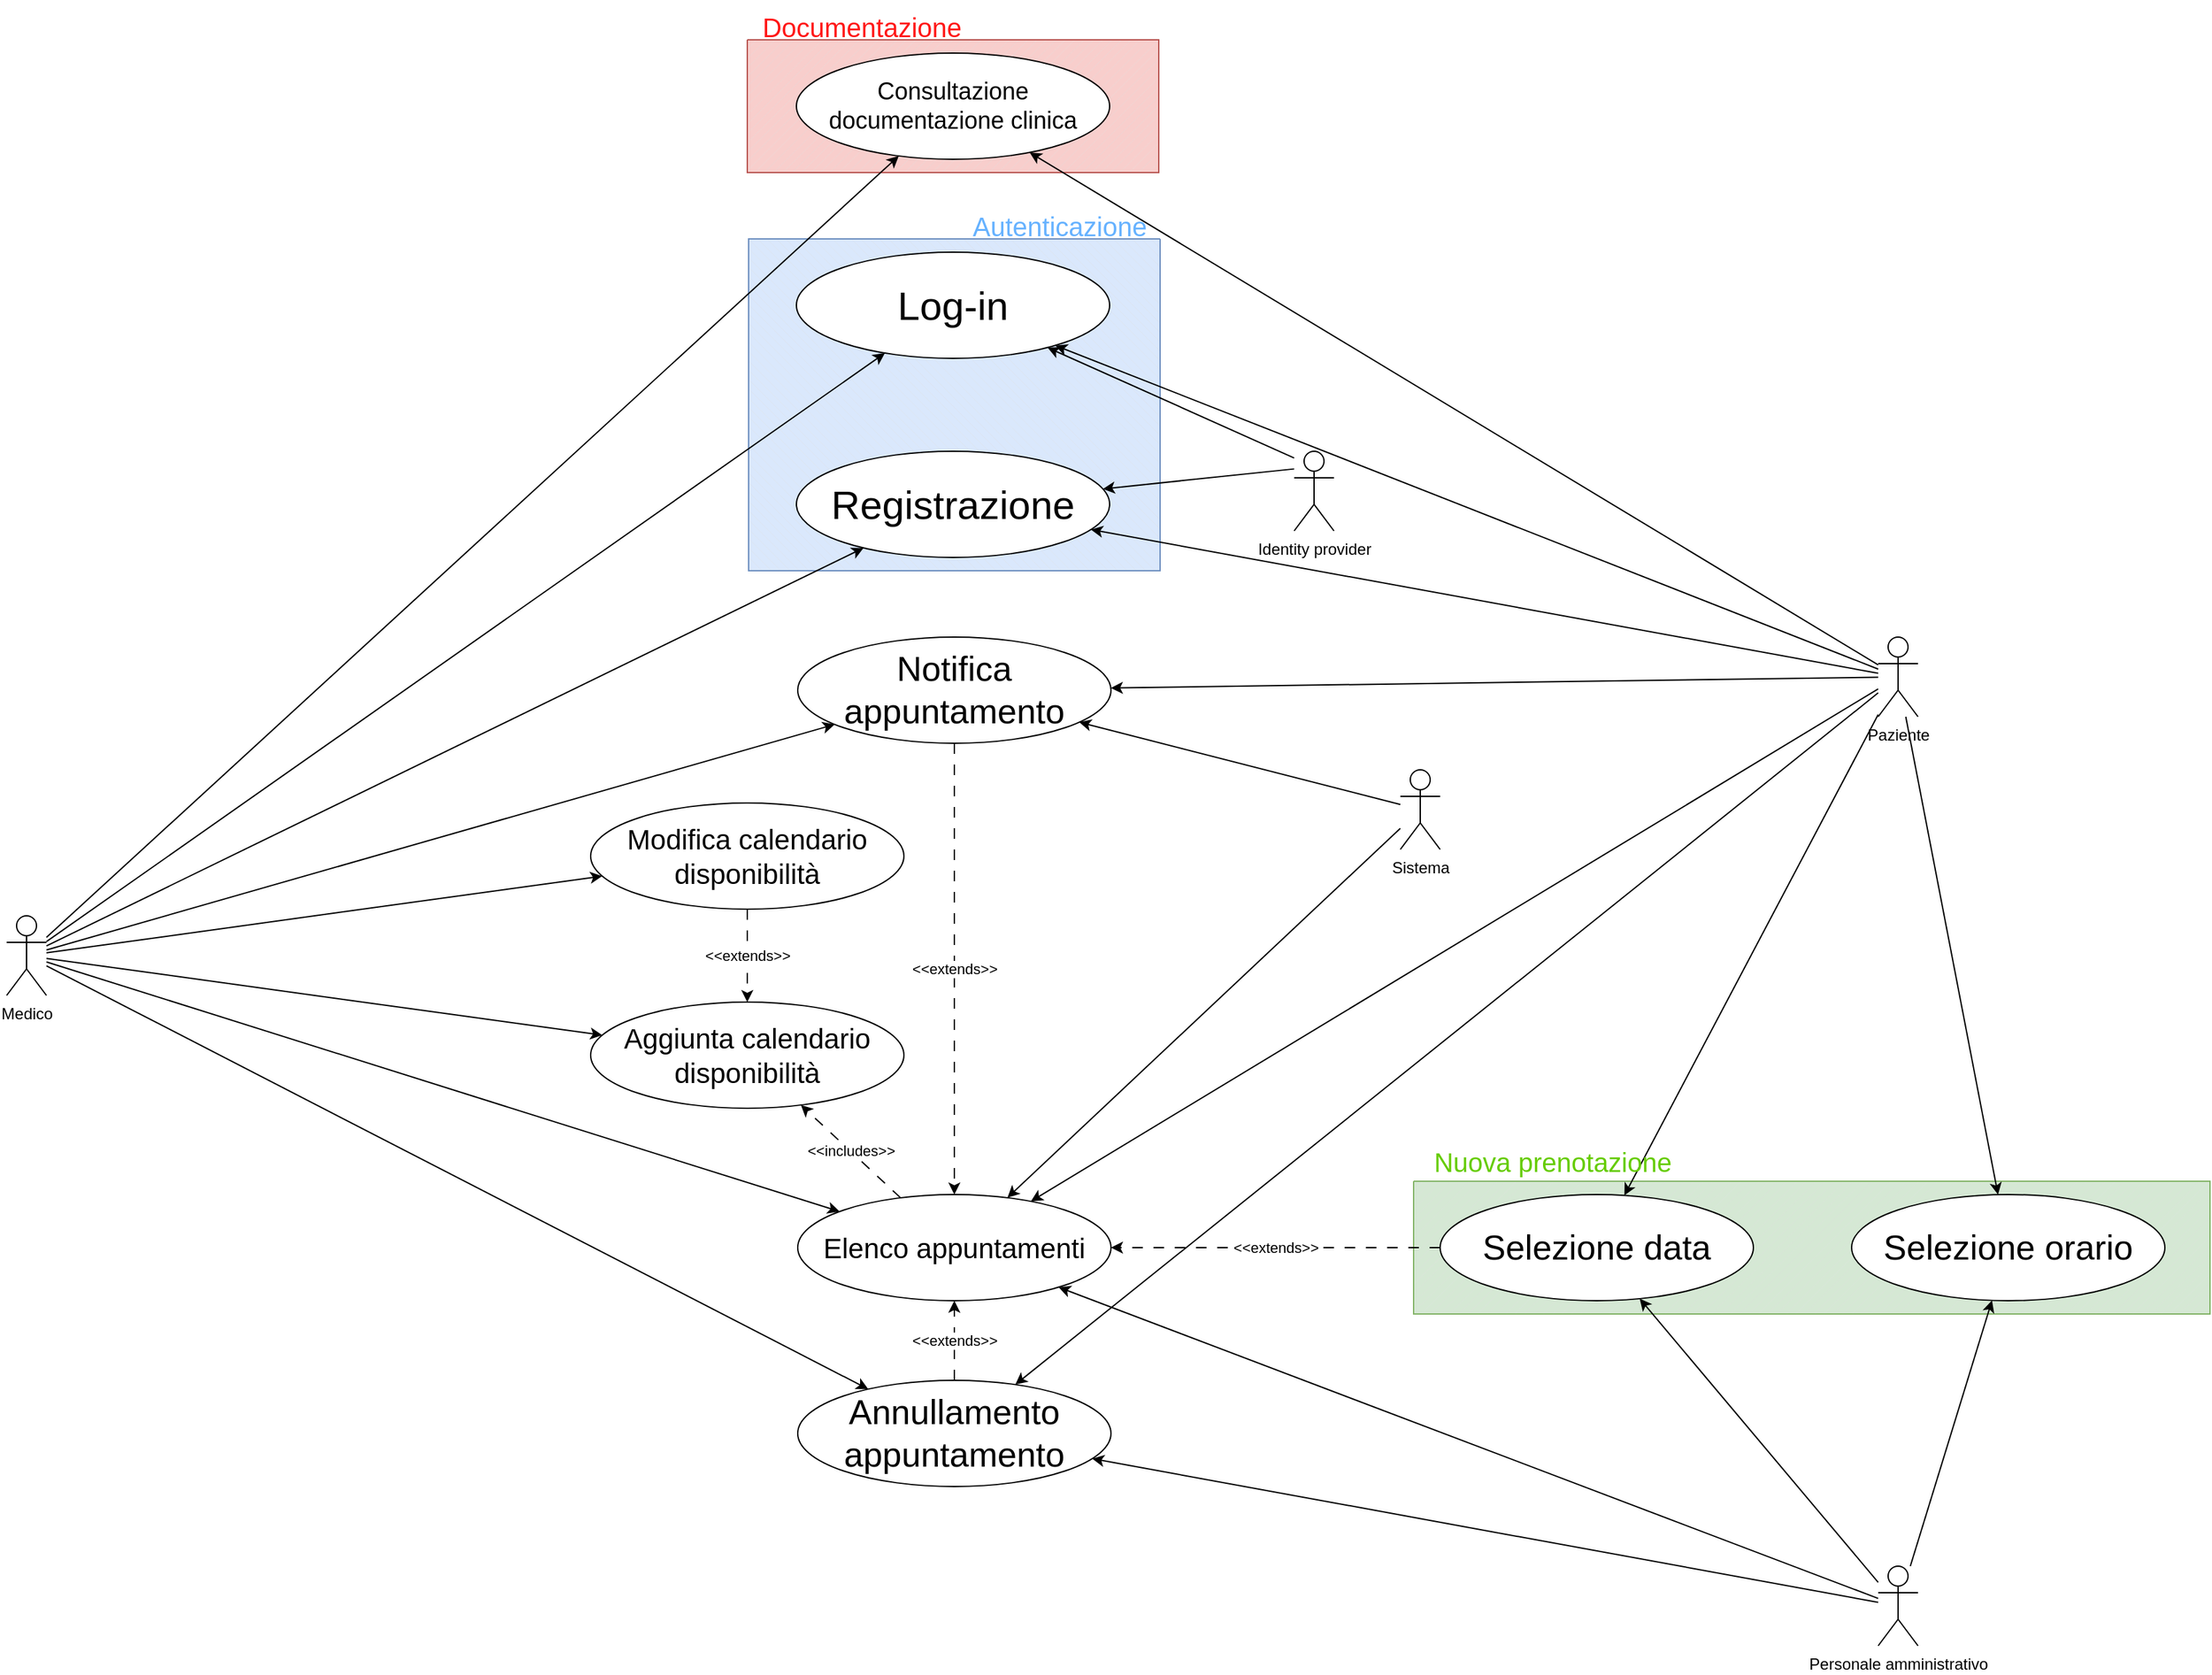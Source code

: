 <mxfile version="26.0.11" pages="5">
  <diagram name="caseUse" id="5YOeRWbkEh5e2hR78IlF">
    <mxGraphModel dx="5118" dy="1657" grid="1" gridSize="10" guides="1" tooltips="1" connect="1" arrows="1" fold="1" page="1" pageScale="1" pageWidth="827" pageHeight="1169" math="0" shadow="0">
      <root>
        <mxCell id="0" />
        <mxCell id="1" parent="0" />
        <mxCell id="IiBZoTL9Ih3Omkv4S0Ro-1" value="" style="verticalLabelPosition=bottom;verticalAlign=top;html=1;shape=mxgraph.basic.patternFillRect;fillStyle=diag;step=5;fillStrokeWidth=0.2;fillStrokeColor=#dddddd;fillColor=#dae8fc;strokeColor=#6c8ebf;direction=south;" vertex="1" parent="1">
          <mxGeometry x="259" y="180" width="310" height="250" as="geometry" />
        </mxCell>
        <mxCell id="IiBZoTL9Ih3Omkv4S0Ro-2" value="" style="verticalLabelPosition=bottom;verticalAlign=top;html=1;shape=mxgraph.basic.patternFillRect;fillStyle=diag;step=5;fillStrokeWidth=0.2;fillStrokeColor=#dddddd;fillColor=#f8cecc;strokeColor=#b85450;" vertex="1" parent="1">
          <mxGeometry x="258" y="30" width="310" height="100" as="geometry" />
        </mxCell>
        <mxCell id="IiBZoTL9Ih3Omkv4S0Ro-3" value="" style="verticalLabelPosition=bottom;verticalAlign=top;html=1;shape=mxgraph.basic.patternFillRect;fillStyle=diag;step=5;fillStrokeWidth=0.2;fillStrokeColor=#dddddd;fillColor=#d5e8d4;strokeColor=#82b366;" vertex="1" parent="1">
          <mxGeometry x="760" y="890" width="600" height="100" as="geometry" />
        </mxCell>
        <mxCell id="IiBZoTL9Ih3Omkv4S0Ro-4" value="&lt;font style=&quot;font-size: 30px;&quot;&gt;Registrazione&lt;/font&gt;" style="ellipse;whiteSpace=wrap;html=1;" vertex="1" parent="1">
          <mxGeometry x="295" y="340" width="236" height="80" as="geometry" />
        </mxCell>
        <mxCell id="IiBZoTL9Ih3Omkv4S0Ro-5" value="&lt;font style=&quot;font-size: 30px;&quot;&gt;Log-in&lt;/font&gt;" style="ellipse;whiteSpace=wrap;html=1;" vertex="1" parent="1">
          <mxGeometry x="295" y="190" width="236" height="80" as="geometry" />
        </mxCell>
        <mxCell id="IiBZoTL9Ih3Omkv4S0Ro-6" value="&amp;lt;&amp;lt;extends&amp;gt;&amp;gt;" style="rounded=0;orthogonalLoop=1;jettySize=auto;html=1;dashed=1;dashPattern=8 8;" edge="1" parent="1" source="IiBZoTL9Ih3Omkv4S0Ro-7" target="IiBZoTL9Ih3Omkv4S0Ro-17">
          <mxGeometry relative="1" as="geometry" />
        </mxCell>
        <mxCell id="IiBZoTL9Ih3Omkv4S0Ro-7" value="&lt;font style=&quot;font-size: 26px;&quot;&gt;Selezione data&lt;/font&gt;" style="ellipse;whiteSpace=wrap;html=1;" vertex="1" parent="1">
          <mxGeometry x="780" y="900" width="236" height="80" as="geometry" />
        </mxCell>
        <mxCell id="IiBZoTL9Ih3Omkv4S0Ro-8" value="&lt;font style=&quot;font-size: 21px;&quot;&gt;Aggiunta calendario disponibilità&lt;/font&gt;" style="ellipse;whiteSpace=wrap;html=1;" vertex="1" parent="1">
          <mxGeometry x="140" y="755" width="236" height="80" as="geometry" />
        </mxCell>
        <mxCell id="IiBZoTL9Ih3Omkv4S0Ro-9" value="&amp;lt;&amp;lt;extends&amp;gt;&amp;gt;" style="edgeStyle=orthogonalEdgeStyle;rounded=0;orthogonalLoop=1;jettySize=auto;html=1;dashed=1;dashPattern=8 8;" edge="1" parent="1" source="IiBZoTL9Ih3Omkv4S0Ro-10" target="IiBZoTL9Ih3Omkv4S0Ro-8">
          <mxGeometry relative="1" as="geometry" />
        </mxCell>
        <mxCell id="IiBZoTL9Ih3Omkv4S0Ro-10" value="&lt;font style=&quot;font-size: 21px;&quot;&gt;Modifica calendario disponibilità&lt;/font&gt;" style="ellipse;whiteSpace=wrap;html=1;" vertex="1" parent="1">
          <mxGeometry x="140" y="605" width="236" height="80" as="geometry" />
        </mxCell>
        <mxCell id="IiBZoTL9Ih3Omkv4S0Ro-11" value="&amp;lt;&amp;lt;extends&amp;gt;&amp;gt;" style="rounded=0;orthogonalLoop=1;jettySize=auto;html=1;dashed=1;dashPattern=8 8;" edge="1" parent="1" source="IiBZoTL9Ih3Omkv4S0Ro-12" target="IiBZoTL9Ih3Omkv4S0Ro-17">
          <mxGeometry relative="1" as="geometry" />
        </mxCell>
        <mxCell id="IiBZoTL9Ih3Omkv4S0Ro-12" value="&lt;font style=&quot;font-size: 26px;&quot;&gt;Annullamento appuntamento&lt;/font&gt;" style="ellipse;whiteSpace=wrap;html=1;" vertex="1" parent="1">
          <mxGeometry x="296" y="1040" width="236" height="80" as="geometry" />
        </mxCell>
        <mxCell id="IiBZoTL9Ih3Omkv4S0Ro-13" value="&lt;font style=&quot;font-size: 18px;&quot;&gt;Consultazione documentazione clinica&lt;/font&gt;" style="ellipse;whiteSpace=wrap;html=1;" vertex="1" parent="1">
          <mxGeometry x="295" y="40" width="236" height="80" as="geometry" />
        </mxCell>
        <mxCell id="IiBZoTL9Ih3Omkv4S0Ro-14" value="&amp;lt;&amp;lt;extends&amp;gt;&amp;gt;" style="edgeStyle=orthogonalEdgeStyle;rounded=0;orthogonalLoop=1;jettySize=auto;html=1;dashed=1;dashPattern=8 8;" edge="1" parent="1" source="IiBZoTL9Ih3Omkv4S0Ro-15" target="IiBZoTL9Ih3Omkv4S0Ro-17">
          <mxGeometry relative="1" as="geometry" />
        </mxCell>
        <mxCell id="IiBZoTL9Ih3Omkv4S0Ro-15" value="&lt;font style=&quot;font-size: 26px;&quot;&gt;Notifica appuntamento&lt;/font&gt;" style="ellipse;whiteSpace=wrap;html=1;" vertex="1" parent="1">
          <mxGeometry x="296" y="480" width="236" height="80" as="geometry" />
        </mxCell>
        <mxCell id="IiBZoTL9Ih3Omkv4S0Ro-16" value="&amp;lt;&amp;lt;includes&amp;gt;&amp;gt;" style="rounded=0;orthogonalLoop=1;jettySize=auto;html=1;dashed=1;dashPattern=8 8;" edge="1" parent="1" source="IiBZoTL9Ih3Omkv4S0Ro-17" target="IiBZoTL9Ih3Omkv4S0Ro-8">
          <mxGeometry relative="1" as="geometry" />
        </mxCell>
        <mxCell id="IiBZoTL9Ih3Omkv4S0Ro-17" value="&lt;font style=&quot;font-size: 21px;&quot;&gt;Elenco appuntamenti&lt;/font&gt;" style="ellipse;whiteSpace=wrap;html=1;" vertex="1" parent="1">
          <mxGeometry x="296" y="900" width="236" height="80" as="geometry" />
        </mxCell>
        <mxCell id="IiBZoTL9Ih3Omkv4S0Ro-18" value="&lt;font style=&quot;font-size: 26px;&quot;&gt;Selezione orario&lt;/font&gt;" style="ellipse;whiteSpace=wrap;html=1;" vertex="1" parent="1">
          <mxGeometry x="1090" y="900" width="236" height="80" as="geometry" />
        </mxCell>
        <mxCell id="IiBZoTL9Ih3Omkv4S0Ro-19" style="rounded=0;orthogonalLoop=1;jettySize=auto;html=1;" edge="1" parent="1" source="IiBZoTL9Ih3Omkv4S0Ro-27" target="IiBZoTL9Ih3Omkv4S0Ro-18">
          <mxGeometry relative="1" as="geometry" />
        </mxCell>
        <mxCell id="IiBZoTL9Ih3Omkv4S0Ro-20" style="rounded=0;orthogonalLoop=1;jettySize=auto;html=1;" edge="1" parent="1" source="IiBZoTL9Ih3Omkv4S0Ro-27" target="IiBZoTL9Ih3Omkv4S0Ro-7">
          <mxGeometry relative="1" as="geometry" />
        </mxCell>
        <mxCell id="IiBZoTL9Ih3Omkv4S0Ro-21" style="rounded=0;orthogonalLoop=1;jettySize=auto;html=1;" edge="1" parent="1" source="IiBZoTL9Ih3Omkv4S0Ro-27" target="IiBZoTL9Ih3Omkv4S0Ro-15">
          <mxGeometry relative="1" as="geometry" />
        </mxCell>
        <mxCell id="IiBZoTL9Ih3Omkv4S0Ro-22" style="rounded=0;orthogonalLoop=1;jettySize=auto;html=1;" edge="1" parent="1" source="IiBZoTL9Ih3Omkv4S0Ro-27" target="IiBZoTL9Ih3Omkv4S0Ro-4">
          <mxGeometry relative="1" as="geometry" />
        </mxCell>
        <mxCell id="IiBZoTL9Ih3Omkv4S0Ro-23" style="rounded=0;orthogonalLoop=1;jettySize=auto;html=1;" edge="1" parent="1" source="IiBZoTL9Ih3Omkv4S0Ro-27" target="IiBZoTL9Ih3Omkv4S0Ro-5">
          <mxGeometry relative="1" as="geometry" />
        </mxCell>
        <mxCell id="IiBZoTL9Ih3Omkv4S0Ro-24" style="rounded=0;orthogonalLoop=1;jettySize=auto;html=1;" edge="1" parent="1" source="IiBZoTL9Ih3Omkv4S0Ro-27" target="IiBZoTL9Ih3Omkv4S0Ro-13">
          <mxGeometry relative="1" as="geometry" />
        </mxCell>
        <mxCell id="IiBZoTL9Ih3Omkv4S0Ro-25" style="rounded=0;orthogonalLoop=1;jettySize=auto;html=1;" edge="1" parent="1" source="IiBZoTL9Ih3Omkv4S0Ro-27" target="IiBZoTL9Ih3Omkv4S0Ro-17">
          <mxGeometry relative="1" as="geometry" />
        </mxCell>
        <mxCell id="IiBZoTL9Ih3Omkv4S0Ro-26" style="rounded=0;orthogonalLoop=1;jettySize=auto;html=1;" edge="1" parent="1" source="IiBZoTL9Ih3Omkv4S0Ro-27" target="IiBZoTL9Ih3Omkv4S0Ro-12">
          <mxGeometry relative="1" as="geometry" />
        </mxCell>
        <mxCell id="IiBZoTL9Ih3Omkv4S0Ro-27" value="Paziente" style="shape=umlActor;verticalLabelPosition=bottom;verticalAlign=top;html=1;outlineConnect=0;" vertex="1" parent="1">
          <mxGeometry x="1110" y="480" width="30" height="60" as="geometry" />
        </mxCell>
        <mxCell id="IiBZoTL9Ih3Omkv4S0Ro-28" style="rounded=0;orthogonalLoop=1;jettySize=auto;html=1;" edge="1" parent="1" source="IiBZoTL9Ih3Omkv4S0Ro-36" target="IiBZoTL9Ih3Omkv4S0Ro-17">
          <mxGeometry relative="1" as="geometry" />
        </mxCell>
        <mxCell id="IiBZoTL9Ih3Omkv4S0Ro-29" style="rounded=0;orthogonalLoop=1;jettySize=auto;html=1;" edge="1" parent="1" source="IiBZoTL9Ih3Omkv4S0Ro-36" target="IiBZoTL9Ih3Omkv4S0Ro-8">
          <mxGeometry relative="1" as="geometry" />
        </mxCell>
        <mxCell id="IiBZoTL9Ih3Omkv4S0Ro-30" style="rounded=0;orthogonalLoop=1;jettySize=auto;html=1;" edge="1" parent="1" source="IiBZoTL9Ih3Omkv4S0Ro-36" target="IiBZoTL9Ih3Omkv4S0Ro-10">
          <mxGeometry relative="1" as="geometry" />
        </mxCell>
        <mxCell id="IiBZoTL9Ih3Omkv4S0Ro-31" style="rounded=0;orthogonalLoop=1;jettySize=auto;html=1;" edge="1" parent="1" source="IiBZoTL9Ih3Omkv4S0Ro-36" target="IiBZoTL9Ih3Omkv4S0Ro-4">
          <mxGeometry relative="1" as="geometry" />
        </mxCell>
        <mxCell id="IiBZoTL9Ih3Omkv4S0Ro-32" style="rounded=0;orthogonalLoop=1;jettySize=auto;html=1;" edge="1" parent="1" source="IiBZoTL9Ih3Omkv4S0Ro-36" target="IiBZoTL9Ih3Omkv4S0Ro-5">
          <mxGeometry relative="1" as="geometry" />
        </mxCell>
        <mxCell id="IiBZoTL9Ih3Omkv4S0Ro-33" style="rounded=0;orthogonalLoop=1;jettySize=auto;html=1;" edge="1" parent="1" source="IiBZoTL9Ih3Omkv4S0Ro-36" target="IiBZoTL9Ih3Omkv4S0Ro-13">
          <mxGeometry relative="1" as="geometry" />
        </mxCell>
        <mxCell id="IiBZoTL9Ih3Omkv4S0Ro-34" style="rounded=0;orthogonalLoop=1;jettySize=auto;html=1;" edge="1" parent="1" source="IiBZoTL9Ih3Omkv4S0Ro-36" target="IiBZoTL9Ih3Omkv4S0Ro-12">
          <mxGeometry relative="1" as="geometry" />
        </mxCell>
        <mxCell id="IiBZoTL9Ih3Omkv4S0Ro-35" style="rounded=0;orthogonalLoop=1;jettySize=auto;html=1;" edge="1" parent="1" source="IiBZoTL9Ih3Omkv4S0Ro-36" target="IiBZoTL9Ih3Omkv4S0Ro-15">
          <mxGeometry relative="1" as="geometry" />
        </mxCell>
        <mxCell id="IiBZoTL9Ih3Omkv4S0Ro-36" value="Medico" style="shape=umlActor;verticalLabelPosition=bottom;verticalAlign=top;html=1;outlineConnect=0;" vertex="1" parent="1">
          <mxGeometry x="-300" y="690" width="30" height="60" as="geometry" />
        </mxCell>
        <mxCell id="IiBZoTL9Ih3Omkv4S0Ro-37" style="rounded=0;orthogonalLoop=1;jettySize=auto;html=1;" edge="1" parent="1" source="IiBZoTL9Ih3Omkv4S0Ro-39" target="IiBZoTL9Ih3Omkv4S0Ro-12">
          <mxGeometry relative="1" as="geometry">
            <mxPoint x="530" y="1030" as="targetPoint" />
          </mxGeometry>
        </mxCell>
        <mxCell id="IiBZoTL9Ih3Omkv4S0Ro-38" style="rounded=0;orthogonalLoop=1;jettySize=auto;html=1;" edge="1" parent="1" source="IiBZoTL9Ih3Omkv4S0Ro-39" target="IiBZoTL9Ih3Omkv4S0Ro-17">
          <mxGeometry relative="1" as="geometry" />
        </mxCell>
        <mxCell id="IiBZoTL9Ih3Omkv4S0Ro-39" value="Personale amministrativo" style="shape=umlActor;verticalLabelPosition=bottom;verticalAlign=top;html=1;outlineConnect=0;" vertex="1" parent="1">
          <mxGeometry x="1110" y="1180" width="30" height="60" as="geometry" />
        </mxCell>
        <mxCell id="IiBZoTL9Ih3Omkv4S0Ro-40" style="rounded=0;orthogonalLoop=1;jettySize=auto;html=1;" edge="1" parent="1" target="IiBZoTL9Ih3Omkv4S0Ro-5">
          <mxGeometry relative="1" as="geometry">
            <mxPoint x="670" y="345.027" as="sourcePoint" />
          </mxGeometry>
        </mxCell>
        <mxCell id="IiBZoTL9Ih3Omkv4S0Ro-41" style="rounded=0;orthogonalLoop=1;jettySize=auto;html=1;" edge="1" parent="1" target="IiBZoTL9Ih3Omkv4S0Ro-4">
          <mxGeometry relative="1" as="geometry">
            <mxPoint x="670" y="353.314" as="sourcePoint" />
          </mxGeometry>
        </mxCell>
        <mxCell id="IiBZoTL9Ih3Omkv4S0Ro-42" value="Identity provider" style="shape=umlActor;verticalLabelPosition=bottom;verticalAlign=top;html=1;outlineConnect=0;" vertex="1" parent="1">
          <mxGeometry x="670" y="340" width="30" height="60" as="geometry" />
        </mxCell>
        <mxCell id="IiBZoTL9Ih3Omkv4S0Ro-43" value="&lt;font style=&quot;color: rgb(102, 204, 0); font-size: 20px;&quot;&gt;Nuova prenotazione&lt;/font&gt;" style="text;html=1;align=center;verticalAlign=middle;whiteSpace=wrap;rounded=0;" vertex="1" parent="1">
          <mxGeometry x="760" y="860" width="210" height="30" as="geometry" />
        </mxCell>
        <mxCell id="IiBZoTL9Ih3Omkv4S0Ro-44" style="rounded=0;orthogonalLoop=1;jettySize=auto;html=1;" edge="1" parent="1" source="IiBZoTL9Ih3Omkv4S0Ro-46" target="IiBZoTL9Ih3Omkv4S0Ro-15">
          <mxGeometry relative="1" as="geometry" />
        </mxCell>
        <mxCell id="IiBZoTL9Ih3Omkv4S0Ro-45" style="rounded=0;orthogonalLoop=1;jettySize=auto;html=1;" edge="1" parent="1" source="IiBZoTL9Ih3Omkv4S0Ro-46" target="IiBZoTL9Ih3Omkv4S0Ro-17">
          <mxGeometry relative="1" as="geometry" />
        </mxCell>
        <mxCell id="IiBZoTL9Ih3Omkv4S0Ro-46" value="Sistema" style="shape=umlActor;verticalLabelPosition=bottom;verticalAlign=top;html=1;outlineConnect=0;" vertex="1" parent="1">
          <mxGeometry x="750" y="580" width="30" height="60" as="geometry" />
        </mxCell>
        <mxCell id="IiBZoTL9Ih3Omkv4S0Ro-47" value="&lt;font style=&quot;font-size: 20px; color: rgb(255, 24, 24);&quot;&gt;Documentazione&lt;/font&gt;" style="text;html=1;align=center;verticalAlign=middle;resizable=0;points=[];autosize=1;strokeColor=none;fillColor=none;" vertex="1" parent="1">
          <mxGeometry x="259" width="170" height="40" as="geometry" />
        </mxCell>
        <mxCell id="IiBZoTL9Ih3Omkv4S0Ro-48" value="&lt;font style=&quot;font-size: 20px; color: rgb(102, 178, 255);&quot;&gt;Autenticazione&lt;/font&gt;" style="text;html=1;align=center;verticalAlign=middle;resizable=0;points=[];autosize=1;strokeColor=none;fillColor=none;" vertex="1" parent="1">
          <mxGeometry x="418" y="150" width="150" height="40" as="geometry" />
        </mxCell>
        <mxCell id="IiBZoTL9Ih3Omkv4S0Ro-49" style="rounded=0;orthogonalLoop=1;jettySize=auto;html=1;" edge="1" parent="1" source="IiBZoTL9Ih3Omkv4S0Ro-39" target="IiBZoTL9Ih3Omkv4S0Ro-7">
          <mxGeometry relative="1" as="geometry" />
        </mxCell>
        <mxCell id="IiBZoTL9Ih3Omkv4S0Ro-50" style="rounded=0;orthogonalLoop=1;jettySize=auto;html=1;" edge="1" parent="1" source="IiBZoTL9Ih3Omkv4S0Ro-39" target="IiBZoTL9Ih3Omkv4S0Ro-18">
          <mxGeometry relative="1" as="geometry" />
        </mxCell>
      </root>
    </mxGraphModel>
  </diagram>
  <diagram id="WIKCi4djFAxLHXfYwHIS" name="activity">
    <mxGraphModel dx="1400" dy="773" grid="1" gridSize="10" guides="1" tooltips="1" connect="1" arrows="1" fold="1" page="1" pageScale="1" pageWidth="827" pageHeight="1169" math="0" shadow="0">
      <root>
        <mxCell id="0" />
        <mxCell id="1" parent="0" />
        <mxCell id="lN5mJxRj0c41v325KLlF-1" value="" style="ellipse;html=1;shape=endState;fillColor=#000000;strokeColor=#ff0000;" parent="1" vertex="1">
          <mxGeometry x="399" y="670" width="30" height="30" as="geometry" />
        </mxCell>
        <mxCell id="lN5mJxRj0c41v325KLlF-13" style="edgeStyle=orthogonalEdgeStyle;rounded=0;orthogonalLoop=1;jettySize=auto;html=1;" parent="1" source="lN5mJxRj0c41v325KLlF-2" target="lN5mJxRj0c41v325KLlF-6" edge="1">
          <mxGeometry relative="1" as="geometry" />
        </mxCell>
        <mxCell id="lN5mJxRj0c41v325KLlF-2" value="" style="ellipse;whiteSpace=wrap;html=1;aspect=fixed;fillColor=#121212;" parent="1" vertex="1">
          <mxGeometry x="394" y="20" width="40" height="40" as="geometry" />
        </mxCell>
        <mxCell id="Imr9dXAwWvYsbVITEzBs-4" style="edgeStyle=orthogonalEdgeStyle;rounded=0;orthogonalLoop=1;jettySize=auto;html=1;" parent="1" source="lN5mJxRj0c41v325KLlF-3" target="lN5mJxRj0c41v325KLlF-4" edge="1">
          <mxGeometry relative="1" as="geometry" />
        </mxCell>
        <mxCell id="lN5mJxRj0c41v325KLlF-3" value="Il paziente seleziona il giorno" style="rounded=1;whiteSpace=wrap;html=1;" parent="1" vertex="1">
          <mxGeometry x="250" y="340" width="120" height="60" as="geometry" />
        </mxCell>
        <mxCell id="c-W3g0mMUed1CyUuYEVV-2" style="edgeStyle=orthogonalEdgeStyle;rounded=0;orthogonalLoop=1;jettySize=auto;html=1;" parent="1" source="lN5mJxRj0c41v325KLlF-4" target="VDbunXPLNi4-CAyuDN5e-5" edge="1">
          <mxGeometry relative="1" as="geometry">
            <mxPoint x="309.957" y="530" as="targetPoint" />
          </mxGeometry>
        </mxCell>
        <mxCell id="lN5mJxRj0c41v325KLlF-4" value="Il paziente seleziona l&#39;orario" style="rounded=1;whiteSpace=wrap;html=1;" parent="1" vertex="1">
          <mxGeometry x="250" y="435" width="120" height="60" as="geometry" />
        </mxCell>
        <mxCell id="lN5mJxRj0c41v325KLlF-11" style="edgeStyle=orthogonalEdgeStyle;rounded=0;orthogonalLoop=1;jettySize=auto;html=1;" parent="1" source="lN5mJxRj0c41v325KLlF-6" target="lN5mJxRj0c41v325KLlF-9" edge="1">
          <mxGeometry relative="1" as="geometry" />
        </mxCell>
        <mxCell id="lN5mJxRj0c41v325KLlF-12" style="edgeStyle=orthogonalEdgeStyle;rounded=0;orthogonalLoop=1;jettySize=auto;html=1;" parent="1" source="lN5mJxRj0c41v325KLlF-6" target="lN5mJxRj0c41v325KLlF-10" edge="1">
          <mxGeometry relative="1" as="geometry" />
        </mxCell>
        <mxCell id="lN5mJxRj0c41v325KLlF-6" value="" style="rhombus;whiteSpace=wrap;html=1;" parent="1" vertex="1">
          <mxGeometry x="394" y="100" width="40" height="40" as="geometry" />
        </mxCell>
        <mxCell id="lN5mJxRj0c41v325KLlF-8" value="&lt;font style=&quot;font-size: 15px;&quot;&gt;Il paziente si autentica con Identità Digitale&lt;/font&gt;" style="text;html=1;align=center;verticalAlign=middle;resizable=0;points=[];autosize=1;strokeColor=none;fillColor=none;" parent="1" vertex="1">
          <mxGeometry x="420" y="90" width="310" height="30" as="geometry" />
        </mxCell>
        <mxCell id="c0_ziPHKOkwVHyMAL3EX-1" style="edgeStyle=orthogonalEdgeStyle;rounded=0;orthogonalLoop=1;jettySize=auto;html=1;" edge="1" parent="1" target="Imr9dXAwWvYsbVITEzBs-1">
          <mxGeometry relative="1" as="geometry">
            <mxPoint x="310" y="210" as="sourcePoint" />
          </mxGeometry>
        </mxCell>
        <mxCell id="lN5mJxRj0c41v325KLlF-9" value="Il paziente si autentica" style="rounded=1;whiteSpace=wrap;html=1;" parent="1" vertex="1">
          <mxGeometry x="250" y="160" width="120" height="60" as="geometry" />
        </mxCell>
        <mxCell id="lN5mJxRj0c41v325KLlF-21" style="edgeStyle=orthogonalEdgeStyle;rounded=0;orthogonalLoop=1;jettySize=auto;html=1;" parent="1" source="lN5mJxRj0c41v325KLlF-10" edge="1">
          <mxGeometry relative="1" as="geometry">
            <mxPoint x="420" y="80" as="targetPoint" />
            <Array as="points">
              <mxPoint x="730" y="190" />
              <mxPoint x="730" y="80" />
              <mxPoint x="421" y="80" />
            </Array>
          </mxGeometry>
        </mxCell>
        <mxCell id="lN5mJxRj0c41v325KLlF-10" value="Il paziente non si autentica" style="rounded=1;whiteSpace=wrap;html=1;" parent="1" vertex="1">
          <mxGeometry x="460" y="160" width="120" height="60" as="geometry" />
        </mxCell>
        <mxCell id="Imr9dXAwWvYsbVITEzBs-3" style="edgeStyle=orthogonalEdgeStyle;rounded=0;orthogonalLoop=1;jettySize=auto;html=1;" parent="1" source="Imr9dXAwWvYsbVITEzBs-1" target="lN5mJxRj0c41v325KLlF-3" edge="1">
          <mxGeometry relative="1" as="geometry" />
        </mxCell>
        <mxCell id="Imr9dXAwWvYsbVITEzBs-1" value="Il paziente consulta il calendario del medico" style="rounded=1;whiteSpace=wrap;html=1;" parent="1" vertex="1">
          <mxGeometry x="250" y="250" width="120" height="60" as="geometry" />
        </mxCell>
        <mxCell id="VDbunXPLNi4-CAyuDN5e-14" style="edgeStyle=orthogonalEdgeStyle;rounded=0;orthogonalLoop=1;jettySize=auto;html=1;" parent="1" source="VDbunXPLNi4-CAyuDN5e-5" target="VDbunXPLNi4-CAyuDN5e-9" edge="1">
          <mxGeometry relative="1" as="geometry" />
        </mxCell>
        <mxCell id="VDbunXPLNi4-CAyuDN5e-15" style="edgeStyle=orthogonalEdgeStyle;rounded=0;orthogonalLoop=1;jettySize=auto;html=1;" parent="1" source="VDbunXPLNi4-CAyuDN5e-5" target="VDbunXPLNi4-CAyuDN5e-8" edge="1">
          <mxGeometry relative="1" as="geometry" />
        </mxCell>
        <mxCell id="VDbunXPLNi4-CAyuDN5e-5" value="" style="rhombus;whiteSpace=wrap;html=1;" parent="1" vertex="1">
          <mxGeometry x="290" y="530" width="40" height="40" as="geometry" />
        </mxCell>
        <mxCell id="VDbunXPLNi4-CAyuDN5e-7" value="&lt;font style=&quot;font-size: 15px;&quot;&gt;Il paziente conferma i dati inseriti&lt;/font&gt;" style="text;html=1;align=center;verticalAlign=middle;resizable=0;points=[];autosize=1;strokeColor=none;fillColor=none;" parent="1" vertex="1">
          <mxGeometry x="310" y="520" width="240" height="30" as="geometry" />
        </mxCell>
        <mxCell id="vLS-F71bEKlJjNgjUZ2b-3" style="edgeStyle=orthogonalEdgeStyle;rounded=0;orthogonalLoop=1;jettySize=auto;html=1;" parent="1" source="VDbunXPLNi4-CAyuDN5e-8" edge="1">
          <mxGeometry relative="1" as="geometry">
            <mxPoint x="414.077" y="670.077" as="targetPoint" />
          </mxGeometry>
        </mxCell>
        <mxCell id="VDbunXPLNi4-CAyuDN5e-8" value="I dati sono corretti" style="rounded=1;whiteSpace=wrap;html=1;" parent="1" vertex="1">
          <mxGeometry x="354" y="580" width="120" height="60" as="geometry" />
        </mxCell>
        <mxCell id="VDbunXPLNi4-CAyuDN5e-13" style="edgeStyle=orthogonalEdgeStyle;rounded=0;orthogonalLoop=1;jettySize=auto;html=1;" parent="1" source="VDbunXPLNi4-CAyuDN5e-9" edge="1">
          <mxGeometry relative="1" as="geometry">
            <mxPoint x="310" y="320" as="targetPoint" />
            <Array as="points">
              <mxPoint x="120" y="610" />
              <mxPoint x="120" y="320" />
              <mxPoint x="310" y="320" />
            </Array>
          </mxGeometry>
        </mxCell>
        <mxCell id="VDbunXPLNi4-CAyuDN5e-9" value="I dati non sono corretti" style="rounded=1;whiteSpace=wrap;html=1;" parent="1" vertex="1">
          <mxGeometry x="150" y="580" width="120" height="60" as="geometry" />
        </mxCell>
      </root>
    </mxGraphModel>
  </diagram>
  <diagram id="haw745c3QgYH6Dh_yxL6" name="swimLane">
    <mxGraphModel dx="1750" dy="967" grid="1" gridSize="10" guides="1" tooltips="1" connect="1" arrows="1" fold="1" page="1" pageScale="1" pageWidth="827" pageHeight="1169" math="0" shadow="0">
      <root>
        <mxCell id="0" />
        <mxCell id="1" parent="0" />
        <mxCell id="8J_Cu1pc-unevEIgGhiB-33" value="" style="verticalLabelPosition=bottom;verticalAlign=top;html=1;shape=mxgraph.basic.patternFillRect;fillStyle=diag;step=5;fillStrokeWidth=0.2;fillStrokeColor=#dddddd;fillColor=#ffe6cc;strokeColor=#d79b00;" parent="1" vertex="1">
          <mxGeometry y="60" width="280" height="1100" as="geometry" />
        </mxCell>
        <mxCell id="8J_Cu1pc-unevEIgGhiB-34" value="" style="verticalLabelPosition=bottom;verticalAlign=top;html=1;shape=mxgraph.basic.patternFillRect;fillStyle=diag;step=5;fillStrokeWidth=0.2;fillStrokeColor=#dddddd;fillColor=#fff2cc;strokeColor=#d6b656;" parent="1" vertex="1">
          <mxGeometry x="250" y="60" width="340" height="1100" as="geometry" />
        </mxCell>
        <mxCell id="8J_Cu1pc-unevEIgGhiB-36" value="" style="verticalLabelPosition=bottom;verticalAlign=top;html=1;shape=mxgraph.basic.patternFillRect;fillStyle=diag;step=5;fillStrokeWidth=0.2;fillStrokeColor=#dddddd;fillColor=#dae8fc;strokeColor=#6c8ebf;" parent="1" vertex="1">
          <mxGeometry x="587" y="60" width="463" height="1100" as="geometry" />
        </mxCell>
        <mxCell id="8J_Cu1pc-unevEIgGhiB-28" value="&lt;font style=&quot;font-size: 30px;&quot;&gt;Sistema&lt;/font&gt;" style="rounded=0;whiteSpace=wrap;html=1;fillColor=#ffe6cc;strokeColor=#d79b00;" parent="1" vertex="1">
          <mxGeometry width="250" height="60" as="geometry" />
        </mxCell>
        <mxCell id="8J_Cu1pc-unevEIgGhiB-29" value="&lt;font style=&quot;font-size: 30px;&quot;&gt;Paziente&lt;/font&gt;" style="rounded=0;whiteSpace=wrap;html=1;fillColor=#fff2cc;strokeColor=#d6b656;" parent="1" vertex="1">
          <mxGeometry x="250" width="340" height="60" as="geometry" />
        </mxCell>
        <mxCell id="8J_Cu1pc-unevEIgGhiB-32" value="&lt;font style=&quot;font-size: 30px;&quot;&gt;Identity provider&lt;/font&gt;" style="rounded=0;whiteSpace=wrap;html=1;fillColor=#dae8fc;strokeColor=#6c8ebf;" parent="1" vertex="1">
          <mxGeometry x="587" width="463" height="60" as="geometry" />
        </mxCell>
        <mxCell id="8J_Cu1pc-unevEIgGhiB-37" value="" style="ellipse;html=1;shape=endState;fillColor=#000000;strokeColor=#ff0000;" parent="1" vertex="1">
          <mxGeometry x="395" y="940" width="30" height="30" as="geometry" />
        </mxCell>
        <mxCell id="8J_Cu1pc-unevEIgGhiB-38" style="edgeStyle=orthogonalEdgeStyle;rounded=0;orthogonalLoop=1;jettySize=auto;html=1;" parent="1" source="8J_Cu1pc-unevEIgGhiB-39" target="8J_Cu1pc-unevEIgGhiB-46" edge="1">
          <mxGeometry relative="1" as="geometry" />
        </mxCell>
        <mxCell id="8J_Cu1pc-unevEIgGhiB-39" value="" style="ellipse;whiteSpace=wrap;html=1;aspect=fixed;fillColor=#121212;" parent="1" vertex="1">
          <mxGeometry x="398" y="90" width="40" height="40" as="geometry" />
        </mxCell>
        <mxCell id="8J_Cu1pc-unevEIgGhiB-40" style="edgeStyle=orthogonalEdgeStyle;rounded=0;orthogonalLoop=1;jettySize=auto;html=1;" parent="1" source="8J_Cu1pc-unevEIgGhiB-41" target="8J_Cu1pc-unevEIgGhiB-43" edge="1">
          <mxGeometry relative="1" as="geometry" />
        </mxCell>
        <mxCell id="8J_Cu1pc-unevEIgGhiB-41" value="Il paziente seleziona il giorno" style="rounded=1;whiteSpace=wrap;html=1;" parent="1" vertex="1">
          <mxGeometry x="350" y="465" width="120" height="60" as="geometry" />
        </mxCell>
        <mxCell id="8J_Cu1pc-unevEIgGhiB-42" style="edgeStyle=orthogonalEdgeStyle;rounded=0;orthogonalLoop=1;jettySize=auto;html=1;" parent="1" source="8J_Cu1pc-unevEIgGhiB-43" target="8J_Cu1pc-unevEIgGhiB-58" edge="1">
          <mxGeometry relative="1" as="geometry">
            <mxPoint x="329.957" y="690" as="targetPoint" />
          </mxGeometry>
        </mxCell>
        <mxCell id="8J_Cu1pc-unevEIgGhiB-43" value="Il paziente seleziona l&#39;orario" style="rounded=1;whiteSpace=wrap;html=1;" parent="1" vertex="1">
          <mxGeometry x="350" y="570" width="120" height="60" as="geometry" />
        </mxCell>
        <mxCell id="8J_Cu1pc-unevEIgGhiB-44" style="edgeStyle=orthogonalEdgeStyle;rounded=0;orthogonalLoop=1;jettySize=auto;html=1;" parent="1" source="8J_Cu1pc-unevEIgGhiB-46" target="8J_Cu1pc-unevEIgGhiB-49" edge="1">
          <mxGeometry relative="1" as="geometry">
            <Array as="points">
              <mxPoint x="657.5" y="190" />
            </Array>
          </mxGeometry>
        </mxCell>
        <mxCell id="8J_Cu1pc-unevEIgGhiB-45" style="edgeStyle=orthogonalEdgeStyle;rounded=0;orthogonalLoop=1;jettySize=auto;html=1;" parent="1" source="8J_Cu1pc-unevEIgGhiB-46" target="8J_Cu1pc-unevEIgGhiB-51" edge="1">
          <mxGeometry relative="1" as="geometry">
            <Array as="points">
              <mxPoint x="793.5" y="190" />
            </Array>
          </mxGeometry>
        </mxCell>
        <mxCell id="8J_Cu1pc-unevEIgGhiB-46" value="" style="rhombus;whiteSpace=wrap;html=1;" parent="1" vertex="1">
          <mxGeometry x="703.5" y="170" width="40" height="40" as="geometry" />
        </mxCell>
        <mxCell id="8J_Cu1pc-unevEIgGhiB-47" value="&lt;font style=&quot;font-size: 15px;&quot;&gt;Il paziente si autentica con Identità Digitale&lt;/font&gt;" style="text;html=1;align=center;verticalAlign=middle;resizable=0;points=[];autosize=1;strokeColor=none;fillColor=none;" parent="1" vertex="1">
          <mxGeometry x="730" y="160" width="310" height="30" as="geometry" />
        </mxCell>
        <mxCell id="8J_Cu1pc-unevEIgGhiB-49" value="Il paziente si autentica" style="rounded=1;whiteSpace=wrap;html=1;" parent="1" vertex="1">
          <mxGeometry x="597.5" y="240" width="120" height="60" as="geometry" />
        </mxCell>
        <mxCell id="8J_Cu1pc-unevEIgGhiB-51" value="Il paziente non si autentica" style="rounded=1;whiteSpace=wrap;html=1;" parent="1" vertex="1">
          <mxGeometry x="733.5" y="240" width="120" height="60" as="geometry" />
        </mxCell>
        <mxCell id="8J_Cu1pc-unevEIgGhiB-52" style="edgeStyle=orthogonalEdgeStyle;rounded=0;orthogonalLoop=1;jettySize=auto;html=1;" parent="1" source="8J_Cu1pc-unevEIgGhiB-53" target="8J_Cu1pc-unevEIgGhiB-41" edge="1">
          <mxGeometry relative="1" as="geometry" />
        </mxCell>
        <mxCell id="8J_Cu1pc-unevEIgGhiB-53" value="Il paziente consulta il calendario del medico" style="rounded=1;whiteSpace=wrap;html=1;" parent="1" vertex="1">
          <mxGeometry x="50" y="365" width="120" height="60" as="geometry" />
        </mxCell>
        <mxCell id="8J_Cu1pc-unevEIgGhiB-58" value="" style="rhombus;whiteSpace=wrap;html=1;" parent="1" vertex="1">
          <mxGeometry x="390" y="690" width="40" height="40" as="geometry" />
        </mxCell>
        <mxCell id="8J_Cu1pc-unevEIgGhiB-59" value="&lt;font style=&quot;font-size: 11px;&quot;&gt;Il paziente conferma i dati inseriti&lt;/font&gt;" style="text;html=1;align=center;verticalAlign=middle;resizable=0;points=[];autosize=1;strokeColor=none;fillColor=none;" parent="1" vertex="1">
          <mxGeometry x="407" y="672" width="180" height="30" as="geometry" />
        </mxCell>
        <mxCell id="8J_Cu1pc-unevEIgGhiB-61" value="I dati sono corretti" style="rounded=1;whiteSpace=wrap;html=1;" parent="1" vertex="1">
          <mxGeometry x="430" y="760" width="120" height="60" as="geometry" />
        </mxCell>
        <mxCell id="8J_Cu1pc-unevEIgGhiB-63" value="I dati non sono corretti" style="rounded=1;whiteSpace=wrap;html=1;" parent="1" vertex="1">
          <mxGeometry x="276.5" y="760" width="120" height="60" as="geometry" />
        </mxCell>
        <mxCell id="8J_Cu1pc-unevEIgGhiB-64" style="edgeStyle=orthogonalEdgeStyle;rounded=0;orthogonalLoop=1;jettySize=auto;html=1;" parent="1" source="8J_Cu1pc-unevEIgGhiB-51" edge="1">
          <mxGeometry relative="1" as="geometry">
            <mxPoint x="726" y="140" as="targetPoint" />
            <Array as="points">
              <mxPoint x="830" y="140" />
              <mxPoint x="729" y="140" />
            </Array>
          </mxGeometry>
        </mxCell>
        <mxCell id="zf91wl1nqES9NGUsYzz0-2" style="edgeStyle=orthogonalEdgeStyle;rounded=0;orthogonalLoop=1;jettySize=auto;html=1;entryX=0.402;entryY=0.277;entryDx=0;entryDy=0;entryPerimeter=0;" edge="1" parent="1" source="8J_Cu1pc-unevEIgGhiB-49" target="8J_Cu1pc-unevEIgGhiB-33">
          <mxGeometry relative="1" as="geometry">
            <Array as="points">
              <mxPoint x="112" y="270" />
              <mxPoint x="112" y="365" />
            </Array>
          </mxGeometry>
        </mxCell>
        <mxCell id="zf91wl1nqES9NGUsYzz0-3" style="edgeStyle=orthogonalEdgeStyle;rounded=0;orthogonalLoop=1;jettySize=auto;html=1;" edge="1" parent="1" source="8J_Cu1pc-unevEIgGhiB-58" target="8J_Cu1pc-unevEIgGhiB-63">
          <mxGeometry relative="1" as="geometry">
            <Array as="points">
              <mxPoint x="337" y="710" />
            </Array>
          </mxGeometry>
        </mxCell>
        <mxCell id="zf91wl1nqES9NGUsYzz0-5" style="edgeStyle=orthogonalEdgeStyle;rounded=0;orthogonalLoop=1;jettySize=auto;html=1;" edge="1" parent="1" source="8J_Cu1pc-unevEIgGhiB-58" target="8J_Cu1pc-unevEIgGhiB-61">
          <mxGeometry relative="1" as="geometry">
            <Array as="points">
              <mxPoint x="490" y="710" />
            </Array>
          </mxGeometry>
        </mxCell>
        <mxCell id="oxW01GvfxlHhXONQ4md--1" value="Il sistema riceve la prenotazione" style="rounded=1;whiteSpace=wrap;html=1;" vertex="1" parent="1">
          <mxGeometry x="65" y="925" width="120" height="60" as="geometry" />
        </mxCell>
        <mxCell id="oxW01GvfxlHhXONQ4md--2" style="edgeStyle=orthogonalEdgeStyle;rounded=0;orthogonalLoop=1;jettySize=auto;html=1;" edge="1" parent="1" source="8J_Cu1pc-unevEIgGhiB-61" target="oxW01GvfxlHhXONQ4md--1">
          <mxGeometry relative="1" as="geometry">
            <Array as="points">
              <mxPoint x="490" y="860" />
              <mxPoint x="125" y="860" />
            </Array>
          </mxGeometry>
        </mxCell>
        <mxCell id="oxW01GvfxlHhXONQ4md--3" style="edgeStyle=orthogonalEdgeStyle;rounded=0;orthogonalLoop=1;jettySize=auto;html=1;" edge="1" parent="1" source="oxW01GvfxlHhXONQ4md--1">
          <mxGeometry relative="1" as="geometry">
            <mxPoint x="400" y="954" as="targetPoint" />
          </mxGeometry>
        </mxCell>
      </root>
    </mxGraphModel>
  </diagram>
  <diagram id="xCThVpPJNMf9oLktIhax" name="sequence">
    <mxGraphModel dx="964" dy="579" grid="1" gridSize="10" guides="1" tooltips="1" connect="1" arrows="0" fold="1" page="1" pageScale="1" pageWidth="827" pageHeight="1169" math="0" shadow="0">
      <root>
        <mxCell id="0" />
        <mxCell id="1" parent="0" />
        <mxCell id="YdtW9n1xNP0h7JgGHNl8-1" style="edgeStyle=orthogonalEdgeStyle;rounded=0;orthogonalLoop=1;jettySize=auto;html=1;" parent="1" source="uYoUF_6ecYjAcJq6sSHn-1" edge="1">
          <mxGeometry relative="1" as="geometry">
            <mxPoint x="70" y="490" as="targetPoint" />
            <mxPoint x="90" y="160" as="sourcePoint" />
          </mxGeometry>
        </mxCell>
        <mxCell id="uYoUF_6ecYjAcJq6sSHn-1" value="&lt;font style=&quot;font-size: 28px;&quot;&gt;Paziente&lt;/font&gt;" style="rounded=0;whiteSpace=wrap;html=1;" parent="1" vertex="1">
          <mxGeometry x="9" y="39" width="120" height="60" as="geometry" />
        </mxCell>
        <mxCell id="PAqr0R5HMMDmEPsNjTWl-4" style="edgeStyle=orthogonalEdgeStyle;rounded=0;orthogonalLoop=1;jettySize=auto;html=1;" parent="1" source="uYoUF_6ecYjAcJq6sSHn-2" edge="1">
          <mxGeometry relative="1" as="geometry">
            <mxPoint x="300" y="490" as="targetPoint" />
          </mxGeometry>
        </mxCell>
        <mxCell id="uYoUF_6ecYjAcJq6sSHn-2" value="&lt;font style=&quot;font-size: 24px;&quot;&gt;MedSync&lt;/font&gt;" style="rounded=0;whiteSpace=wrap;html=1;" parent="1" vertex="1">
          <mxGeometry x="240" y="39" width="120" height="60" as="geometry" />
        </mxCell>
        <mxCell id="YdtW9n1xNP0h7JgGHNl8-4" style="edgeStyle=orthogonalEdgeStyle;rounded=0;orthogonalLoop=1;jettySize=auto;html=1;" parent="1" source="uYoUF_6ecYjAcJq6sSHn-3" edge="1">
          <mxGeometry relative="1" as="geometry">
            <mxPoint x="760" y="490" as="targetPoint" />
            <mxPoint x="759" y="180" as="sourcePoint" />
          </mxGeometry>
        </mxCell>
        <mxCell id="uYoUF_6ecYjAcJq6sSHn-3" value="&lt;font style=&quot;font-size: 24px;&quot;&gt;Identity provider&lt;/font&gt;" style="rounded=0;whiteSpace=wrap;html=1;" parent="1" vertex="1">
          <mxGeometry x="699" y="39" width="120" height="60" as="geometry" />
        </mxCell>
        <mxCell id="YdtW9n1xNP0h7JgGHNl8-3" style="edgeStyle=orthogonalEdgeStyle;rounded=0;orthogonalLoop=1;jettySize=auto;html=1;" parent="1" source="uYoUF_6ecYjAcJq6sSHn-4" edge="1">
          <mxGeometry relative="1" as="geometry">
            <mxPoint x="540" y="490" as="targetPoint" />
          </mxGeometry>
        </mxCell>
        <mxCell id="uYoUF_6ecYjAcJq6sSHn-4" value="&lt;font style=&quot;font-size: 23px;&quot;&gt;Database&lt;/font&gt;" style="rounded=0;whiteSpace=wrap;html=1;" parent="1" vertex="1">
          <mxGeometry x="480" y="39" width="120" height="60" as="geometry" />
        </mxCell>
        <mxCell id="J4XOg2kVhiDCnJkE5Oha-1" value="" style="rounded=0;whiteSpace=wrap;html=1;" parent="1" vertex="1">
          <mxGeometry x="60" y="110" width="20" height="340" as="geometry" />
        </mxCell>
        <mxCell id="J4XOg2kVhiDCnJkE5Oha-2" value="" style="rounded=0;whiteSpace=wrap;html=1;" parent="1" vertex="1">
          <mxGeometry x="749" y="120" width="20" height="30" as="geometry" />
        </mxCell>
        <mxCell id="J4XOg2kVhiDCnJkE5Oha-4" value="" style="endArrow=classic;html=1;rounded=0;" parent="1" edge="1">
          <mxGeometry width="50" height="50" relative="1" as="geometry">
            <mxPoint x="80" y="120" as="sourcePoint" />
            <mxPoint x="740" y="120" as="targetPoint" />
          </mxGeometry>
        </mxCell>
        <mxCell id="J4XOg2kVhiDCnJkE5Oha-5" value="Il paziente si autentica" style="text;html=1;align=center;verticalAlign=middle;resizable=0;points=[];autosize=1;strokeColor=none;fillColor=none;" parent="1" vertex="1">
          <mxGeometry x="76" y="96" width="140" height="30" as="geometry" />
        </mxCell>
        <mxCell id="J4XOg2kVhiDCnJkE5Oha-6" value="" style="endArrow=classic;html=1;rounded=0;" parent="1" edge="1">
          <mxGeometry width="50" height="50" relative="1" as="geometry">
            <mxPoint x="749" y="143" as="sourcePoint" />
            <mxPoint x="90" y="143" as="targetPoint" />
          </mxGeometry>
        </mxCell>
        <mxCell id="J4XOg2kVhiDCnJkE5Oha-7" value="Il paziente è autenticato" style="text;html=1;align=center;verticalAlign=middle;resizable=0;points=[];autosize=1;strokeColor=none;fillColor=none;" parent="1" vertex="1">
          <mxGeometry x="607" y="120" width="150" height="30" as="geometry" />
        </mxCell>
        <mxCell id="wtFeXj2CCUHnIcu8Dgd3-2" value="" style="rounded=0;whiteSpace=wrap;html=1;" parent="1" vertex="1">
          <mxGeometry x="290" y="180" width="20" height="80" as="geometry" />
        </mxCell>
        <mxCell id="wtFeXj2CCUHnIcu8Dgd3-3" value="" style="endArrow=classic;html=1;rounded=0;" parent="1" edge="1">
          <mxGeometry width="50" height="50" relative="1" as="geometry">
            <mxPoint x="80" y="190" as="sourcePoint" />
            <mxPoint x="280" y="190" as="targetPoint" />
          </mxGeometry>
        </mxCell>
        <mxCell id="wtFeXj2CCUHnIcu8Dgd3-4" value="&lt;font style=&quot;font-size: 10px;&quot;&gt;Il paziente richiede il calendario del medico&lt;/font&gt;" style="text;html=1;align=center;verticalAlign=middle;resizable=0;points=[];autosize=1;strokeColor=none;fillColor=none;" parent="1" vertex="1">
          <mxGeometry x="72" y="163" width="210" height="30" as="geometry" />
        </mxCell>
        <mxCell id="wtFeXj2CCUHnIcu8Dgd3-5" value="" style="rounded=0;whiteSpace=wrap;html=1;" parent="1" vertex="1">
          <mxGeometry x="530" y="190" width="20" height="60" as="geometry" />
        </mxCell>
        <mxCell id="wtFeXj2CCUHnIcu8Dgd3-6" value="" style="endArrow=classic;html=1;rounded=0;" parent="1" edge="1">
          <mxGeometry width="50" height="50" relative="1" as="geometry">
            <mxPoint x="310" y="200" as="sourcePoint" />
            <mxPoint x="520" y="200" as="targetPoint" />
          </mxGeometry>
        </mxCell>
        <mxCell id="wtFeXj2CCUHnIcu8Dgd3-7" value="&lt;font style=&quot;font-size: 10px;&quot;&gt;Richiesta calendario&lt;/font&gt;" style="text;html=1;align=center;verticalAlign=middle;resizable=0;points=[];autosize=1;strokeColor=none;fillColor=none;" parent="1" vertex="1">
          <mxGeometry x="310" y="173" width="110" height="30" as="geometry" />
        </mxCell>
        <mxCell id="wtFeXj2CCUHnIcu8Dgd3-8" value="" style="endArrow=classic;html=1;rounded=0;" parent="1" edge="1">
          <mxGeometry width="50" height="50" relative="1" as="geometry">
            <mxPoint x="530" y="240" as="sourcePoint" />
            <mxPoint x="320" y="240" as="targetPoint" />
          </mxGeometry>
        </mxCell>
        <mxCell id="wtFeXj2CCUHnIcu8Dgd3-9" value="&lt;font style=&quot;font-size: 10px;&quot;&gt;Risposta calendario&lt;/font&gt;" style="text;html=1;align=center;verticalAlign=middle;resizable=0;points=[];autosize=1;strokeColor=none;fillColor=none;" parent="1" vertex="1">
          <mxGeometry x="427" y="216" width="110" height="30" as="geometry" />
        </mxCell>
        <mxCell id="wtFeXj2CCUHnIcu8Dgd3-10" value="" style="endArrow=classic;html=1;rounded=0;" parent="1" edge="1">
          <mxGeometry width="50" height="50" relative="1" as="geometry">
            <mxPoint x="290" y="250" as="sourcePoint" />
            <mxPoint x="90" y="250" as="targetPoint" />
          </mxGeometry>
        </mxCell>
        <mxCell id="wtFeXj2CCUHnIcu8Dgd3-11" value="&lt;font style=&quot;font-size: 10px;&quot;&gt;Il paziente riceve il calendario&lt;/font&gt;" style="text;html=1;align=center;verticalAlign=middle;resizable=0;points=[];autosize=1;strokeColor=none;fillColor=none;" parent="1" vertex="1">
          <mxGeometry x="145" y="223" width="150" height="30" as="geometry" />
        </mxCell>
        <mxCell id="ecgwCiPKA5mnsmCvjSPf-1" value="" style="rounded=0;whiteSpace=wrap;html=1;" parent="1" vertex="1">
          <mxGeometry x="290" y="271" width="20" height="169" as="geometry" />
        </mxCell>
        <mxCell id="ecgwCiPKA5mnsmCvjSPf-3" value="" style="endArrow=classic;html=1;rounded=0;" parent="1" edge="1">
          <mxGeometry width="50" height="50" relative="1" as="geometry">
            <mxPoint x="80" y="280" as="sourcePoint" />
            <mxPoint x="280" y="280" as="targetPoint" />
          </mxGeometry>
        </mxCell>
        <mxCell id="ecgwCiPKA5mnsmCvjSPf-4" value="&lt;font style=&quot;font-size: 10px;&quot;&gt;Il paziente seleziona il giorno&lt;/font&gt;" style="text;html=1;align=center;verticalAlign=middle;resizable=0;points=[];autosize=1;strokeColor=none;fillColor=none;" parent="1" vertex="1">
          <mxGeometry x="74" y="255" width="150" height="30" as="geometry" />
        </mxCell>
        <mxCell id="ecgwCiPKA5mnsmCvjSPf-5" value="&lt;font style=&quot;font-size: 10px;&quot;&gt;Il paziente seleziona l&#39;orario&lt;/font&gt;" style="text;html=1;align=center;verticalAlign=middle;resizable=0;points=[];autosize=1;strokeColor=none;fillColor=none;" parent="1" vertex="1">
          <mxGeometry x="72" y="285" width="150" height="30" as="geometry" />
        </mxCell>
        <mxCell id="ecgwCiPKA5mnsmCvjSPf-6" value="" style="endArrow=classic;html=1;rounded=0;" parent="1" edge="1">
          <mxGeometry width="50" height="50" relative="1" as="geometry">
            <mxPoint x="82" y="310" as="sourcePoint" />
            <mxPoint x="282" y="310" as="targetPoint" />
          </mxGeometry>
        </mxCell>
        <mxCell id="ecgwCiPKA5mnsmCvjSPf-7" value="" style="endArrow=classic;html=1;rounded=0;" parent="1" edge="1">
          <mxGeometry width="50" height="50" relative="1" as="geometry">
            <mxPoint x="82" y="340" as="sourcePoint" />
            <mxPoint x="282" y="340" as="targetPoint" />
          </mxGeometry>
        </mxCell>
        <mxCell id="ecgwCiPKA5mnsmCvjSPf-8" value="&lt;font style=&quot;font-size: 10px;&quot;&gt;Il paziente conferma i dati inseriti&lt;/font&gt;" style="text;html=1;align=center;verticalAlign=middle;resizable=0;points=[];autosize=1;strokeColor=none;fillColor=none;" parent="1" vertex="1">
          <mxGeometry x="70" y="315" width="170" height="30" as="geometry" />
        </mxCell>
        <mxCell id="ecgwCiPKA5mnsmCvjSPf-9" value="" style="rounded=0;whiteSpace=wrap;html=1;" parent="1" vertex="1">
          <mxGeometry x="530" y="345" width="20" height="60" as="geometry" />
        </mxCell>
        <mxCell id="ecgwCiPKA5mnsmCvjSPf-10" value="" style="endArrow=classic;html=1;rounded=0;" parent="1" edge="1">
          <mxGeometry width="50" height="50" relative="1" as="geometry">
            <mxPoint x="310" y="357" as="sourcePoint" />
            <mxPoint x="520" y="357" as="targetPoint" />
          </mxGeometry>
        </mxCell>
        <mxCell id="ecgwCiPKA5mnsmCvjSPf-11" value="&lt;span style=&quot;font-size: 10px;&quot;&gt;Inserimento prenotazione&lt;/span&gt;" style="text;html=1;align=center;verticalAlign=middle;resizable=0;points=[];autosize=1;strokeColor=none;fillColor=none;" parent="1" vertex="1">
          <mxGeometry x="300" y="330" width="140" height="30" as="geometry" />
        </mxCell>
        <mxCell id="ecgwCiPKA5mnsmCvjSPf-12" value="" style="endArrow=classic;html=1;rounded=0;" parent="1" edge="1">
          <mxGeometry width="50" height="50" relative="1" as="geometry">
            <mxPoint x="530" y="399.17" as="sourcePoint" />
            <mxPoint x="320" y="399.17" as="targetPoint" />
          </mxGeometry>
        </mxCell>
        <mxCell id="ecgwCiPKA5mnsmCvjSPf-14" value="&lt;span style=&quot;font-size: 10px;&quot;&gt;Conferma inserimento&lt;/span&gt;" style="text;html=1;align=center;verticalAlign=middle;resizable=0;points=[];autosize=1;strokeColor=none;fillColor=none;" parent="1" vertex="1">
          <mxGeometry x="414" y="375" width="120" height="30" as="geometry" />
        </mxCell>
        <mxCell id="PAqr0R5HMMDmEPsNjTWl-1" value="" style="endArrow=classic;html=1;rounded=0;" parent="1" edge="1">
          <mxGeometry width="50" height="50" relative="1" as="geometry">
            <mxPoint x="290" y="430.0" as="sourcePoint" />
            <mxPoint x="90" y="430" as="targetPoint" />
          </mxGeometry>
        </mxCell>
        <mxCell id="PAqr0R5HMMDmEPsNjTWl-2" value="&lt;span style=&quot;font-size: 10px;&quot;&gt;Invio notifica di conferma&lt;/span&gt;" style="text;html=1;align=center;verticalAlign=middle;resizable=0;points=[];autosize=1;strokeColor=none;fillColor=none;" parent="1" vertex="1">
          <mxGeometry x="165" y="405" width="130" height="30" as="geometry" />
        </mxCell>
      </root>
    </mxGraphModel>
  </diagram>
  <diagram id="cPCokOUU2SmkPa_6YjNQ" name="deployment">
    <mxGraphModel dx="1167" dy="644" grid="1" gridSize="10" guides="1" tooltips="1" connect="1" arrows="1" fold="1" page="1" pageScale="1" pageWidth="827" pageHeight="1169" math="0" shadow="0">
      <root>
        <mxCell id="0" />
        <mxCell id="1" parent="0" />
        <mxCell id="IkqB30nS99sfB-9J95xd-1" value="" style="verticalLabelPosition=bottom;verticalAlign=top;html=1;shape=mxgraph.basic.patternFillRect;fillStyle=diag;step=5;fillStrokeWidth=0.2;fillStrokeColor=#dddddd;" vertex="1" parent="1">
          <mxGeometry x="243" y="320" width="140" height="340" as="geometry" />
        </mxCell>
        <mxCell id="IkqB30nS99sfB-9J95xd-2" style="edgeStyle=orthogonalEdgeStyle;rounded=0;orthogonalLoop=1;jettySize=auto;html=1;startArrow=classic;startFill=1;" edge="1" parent="1" source="IkqB30nS99sfB-9J95xd-3" target="IkqB30nS99sfB-9J95xd-6">
          <mxGeometry relative="1" as="geometry">
            <Array as="points">
              <mxPoint x="314" y="565" />
              <mxPoint x="314" y="565" />
            </Array>
          </mxGeometry>
        </mxCell>
        <mxCell id="IkqB30nS99sfB-9J95xd-3" value="&lt;font style=&quot;font-size: 20px;&quot;&gt;MedSync&lt;/font&gt;" style="shape=module;align=left;spacingLeft=20;align=center;verticalAlign=top;whiteSpace=wrap;html=1;" vertex="1" parent="1">
          <mxGeometry x="253" y="470" width="110" height="35" as="geometry" />
        </mxCell>
        <mxCell id="IkqB30nS99sfB-9J95xd-4" style="edgeStyle=orthogonalEdgeStyle;rounded=0;orthogonalLoop=1;jettySize=auto;html=1;entryX=0.541;entryY=-0.044;entryDx=0;entryDy=0;entryPerimeter=0;endArrow=classic;endFill=1;startArrow=none;startFill=0;" edge="1" parent="1" source="IkqB30nS99sfB-9J95xd-8" target="IkqB30nS99sfB-9J95xd-3">
          <mxGeometry relative="1" as="geometry">
            <mxPoint x="285" y="260" as="sourcePoint" />
          </mxGeometry>
        </mxCell>
        <mxCell id="IkqB30nS99sfB-9J95xd-5" value="&lt;span style=&quot;font-size: 25px;&quot;&gt;Identity Provider&lt;/span&gt;" style="shape=module;align=left;spacingLeft=20;align=center;verticalAlign=top;whiteSpace=wrap;html=1;" vertex="1" parent="1">
          <mxGeometry x="464" y="462.5" width="216" height="50" as="geometry" />
        </mxCell>
        <mxCell id="IkqB30nS99sfB-9J95xd-6" value="&lt;font style=&quot;font-size: 18px;&quot;&gt;Database&lt;/font&gt;" style="shape=module;align=left;spacingLeft=20;align=center;verticalAlign=top;whiteSpace=wrap;html=1;" vertex="1" parent="1">
          <mxGeometry x="250.5" y="610" width="115" height="35" as="geometry" />
        </mxCell>
        <mxCell id="IkqB30nS99sfB-9J95xd-7" style="edgeStyle=orthogonalEdgeStyle;rounded=0;orthogonalLoop=1;jettySize=auto;html=1;entryX=0;entryY=0.5;entryDx=10;entryDy=0;entryPerimeter=0;startArrow=classic;startFill=1;" edge="1" parent="1" source="IkqB30nS99sfB-9J95xd-3" target="IkqB30nS99sfB-9J95xd-5">
          <mxGeometry relative="1" as="geometry" />
        </mxCell>
        <mxCell id="IkqB30nS99sfB-9J95xd-8" value="Paziente" style="shape=umlActor;verticalLabelPosition=bottom;verticalAlign=top;html=1;outlineConnect=0;" vertex="1" parent="1">
          <mxGeometry x="297" y="340" width="30" height="60" as="geometry" />
        </mxCell>
      </root>
    </mxGraphModel>
  </diagram>
</mxfile>
